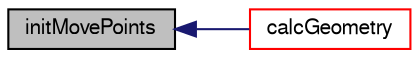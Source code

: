 digraph "initMovePoints"
{
  bgcolor="transparent";
  edge [fontname="FreeSans",fontsize="10",labelfontname="FreeSans",labelfontsize="10"];
  node [fontname="FreeSans",fontsize="10",shape=record];
  rankdir="LR";
  Node378 [label="initMovePoints",height=0.2,width=0.4,color="black", fillcolor="grey75", style="filled", fontcolor="black"];
  Node378 -> Node379 [dir="back",color="midnightblue",fontsize="10",style="solid",fontname="FreeSans"];
  Node379 [label="calcGeometry",height=0.2,width=0.4,color="red",URL="$a24926.html#a58bb4c0382e9ee570811fb3f005a0a97",tooltip="Calculate the patch geometry. "];
}
